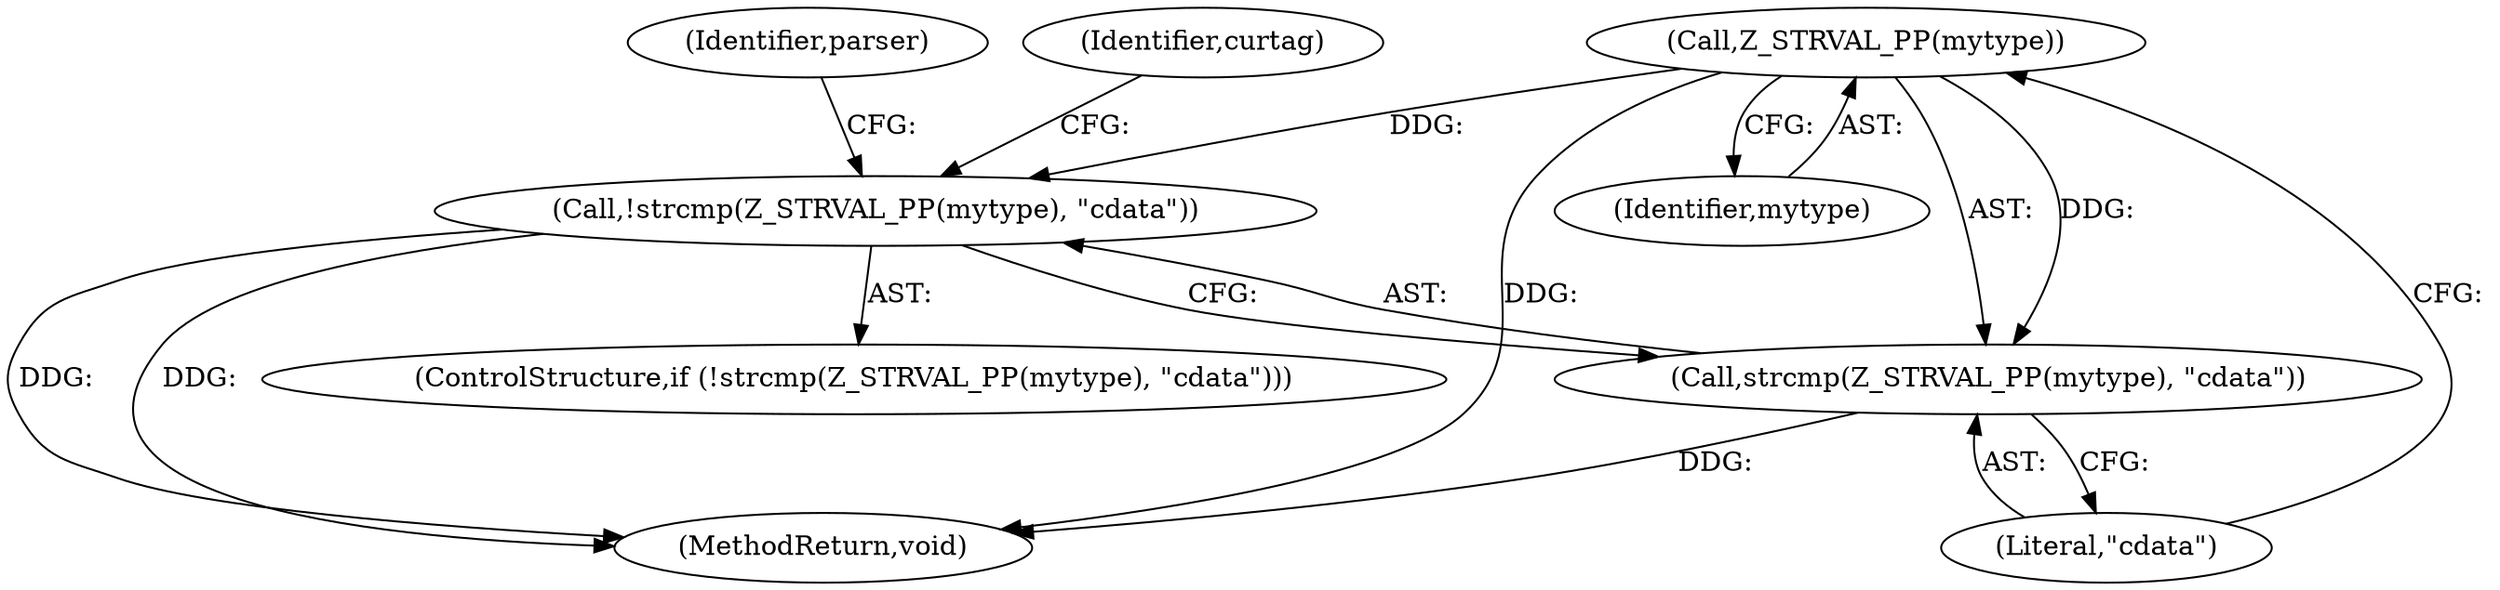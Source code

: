 digraph "0_php_dccda88f27a084bcbbb30198ace12b4e7ae961cc_4@pointer" {
"1000330" [label="(Call,Z_STRVAL_PP(mytype))"];
"1000328" [label="(Call,!strcmp(Z_STRVAL_PP(mytype), \"cdata\"))"];
"1000329" [label="(Call,strcmp(Z_STRVAL_PP(mytype), \"cdata\"))"];
"1000329" [label="(Call,strcmp(Z_STRVAL_PP(mytype), \"cdata\"))"];
"1000471" [label="(MethodReturn,void)"];
"1000385" [label="(Identifier,parser)"];
"1000332" [label="(Literal,\"cdata\")"];
"1000331" [label="(Identifier,mytype)"];
"1000328" [label="(Call,!strcmp(Z_STRVAL_PP(mytype), \"cdata\"))"];
"1000330" [label="(Call,Z_STRVAL_PP(mytype))"];
"1000338" [label="(Identifier,curtag)"];
"1000327" [label="(ControlStructure,if (!strcmp(Z_STRVAL_PP(mytype), \"cdata\")))"];
"1000330" -> "1000329"  [label="AST: "];
"1000330" -> "1000331"  [label="CFG: "];
"1000331" -> "1000330"  [label="AST: "];
"1000332" -> "1000330"  [label="CFG: "];
"1000330" -> "1000471"  [label="DDG: "];
"1000330" -> "1000328"  [label="DDG: "];
"1000330" -> "1000329"  [label="DDG: "];
"1000328" -> "1000327"  [label="AST: "];
"1000328" -> "1000329"  [label="CFG: "];
"1000329" -> "1000328"  [label="AST: "];
"1000338" -> "1000328"  [label="CFG: "];
"1000385" -> "1000328"  [label="CFG: "];
"1000328" -> "1000471"  [label="DDG: "];
"1000328" -> "1000471"  [label="DDG: "];
"1000329" -> "1000332"  [label="CFG: "];
"1000332" -> "1000329"  [label="AST: "];
"1000329" -> "1000471"  [label="DDG: "];
}
